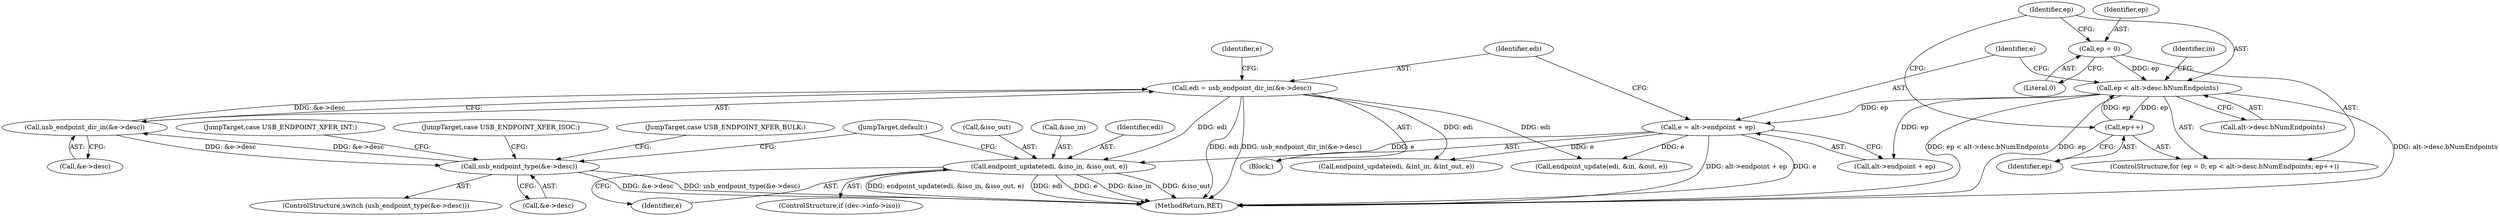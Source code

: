 digraph "0_linux_7c80f9e4a588f1925b07134bb2e3689335f6c6d8@API" {
"1000231" [label="(Call,endpoint_update(edi, &iso_in, &iso_out, e))"];
"1000186" [label="(Call,edi = usb_endpoint_dir_in(&e->desc))"];
"1000188" [label="(Call,usb_endpoint_dir_in(&e->desc))"];
"1000194" [label="(Call,usb_endpoint_type(&e->desc))"];
"1000179" [label="(Call,e = alt->endpoint + ep)"];
"1000167" [label="(Call,ep < alt->desc.bNumEndpoints)"];
"1000174" [label="(Call,ep++)"];
"1000164" [label="(Call,ep = 0)"];
"1000175" [label="(Identifier,ep)"];
"1000195" [label="(Call,&e->desc)"];
"1000180" [label="(Identifier,e)"];
"1000237" [label="(Identifier,e)"];
"1000200" [label="(JumpTarget,case USB_ENDPOINT_XFER_BULK:)"];
"1000235" [label="(Call,&iso_out)"];
"1000168" [label="(Identifier,ep)"];
"1000163" [label="(ControlStructure,for (ep = 0; ep < alt->desc.bNumEndpoints; ep++))"];
"1000186" [label="(Call,edi = usb_endpoint_dir_in(&e->desc))"];
"1000176" [label="(Block,)"];
"1000216" [label="(Call,endpoint_update(edi, &int_in, &int_out, e))"];
"1000233" [label="(Call,&iso_in)"];
"1000164" [label="(Call,ep = 0)"];
"1000232" [label="(Identifier,edi)"];
"1000169" [label="(Call,alt->desc.bNumEndpoints)"];
"1000174" [label="(Call,ep++)"];
"1000209" [label="(JumpTarget,case USB_ENDPOINT_XFER_INT:)"];
"1000165" [label="(Identifier,ep)"];
"1000197" [label="(Identifier,e)"];
"1000429" [label="(MethodReturn,RET)"];
"1000187" [label="(Identifier,edi)"];
"1000189" [label="(Call,&e->desc)"];
"1000193" [label="(ControlStructure,switch (usb_endpoint_type(&e->desc)))"];
"1000238" [label="(JumpTarget,default:)"];
"1000225" [label="(ControlStructure,if (dev->info->iso))"];
"1000201" [label="(Call,endpoint_update(edi, &in, &out, e))"];
"1000231" [label="(Call,endpoint_update(edi, &iso_in, &iso_out, e))"];
"1000167" [label="(Call,ep < alt->desc.bNumEndpoints)"];
"1000224" [label="(JumpTarget,case USB_ENDPOINT_XFER_ISOC:)"];
"1000188" [label="(Call,usb_endpoint_dir_in(&e->desc))"];
"1000166" [label="(Literal,0)"];
"1000243" [label="(Identifier,in)"];
"1000181" [label="(Call,alt->endpoint + ep)"];
"1000194" [label="(Call,usb_endpoint_type(&e->desc))"];
"1000179" [label="(Call,e = alt->endpoint + ep)"];
"1000231" -> "1000225"  [label="AST: "];
"1000231" -> "1000237"  [label="CFG: "];
"1000232" -> "1000231"  [label="AST: "];
"1000233" -> "1000231"  [label="AST: "];
"1000235" -> "1000231"  [label="AST: "];
"1000237" -> "1000231"  [label="AST: "];
"1000238" -> "1000231"  [label="CFG: "];
"1000231" -> "1000429"  [label="DDG: e"];
"1000231" -> "1000429"  [label="DDG: &iso_in"];
"1000231" -> "1000429"  [label="DDG: &iso_out"];
"1000231" -> "1000429"  [label="DDG: endpoint_update(edi, &iso_in, &iso_out, e)"];
"1000231" -> "1000429"  [label="DDG: edi"];
"1000186" -> "1000231"  [label="DDG: edi"];
"1000179" -> "1000231"  [label="DDG: e"];
"1000186" -> "1000176"  [label="AST: "];
"1000186" -> "1000188"  [label="CFG: "];
"1000187" -> "1000186"  [label="AST: "];
"1000188" -> "1000186"  [label="AST: "];
"1000197" -> "1000186"  [label="CFG: "];
"1000186" -> "1000429"  [label="DDG: usb_endpoint_dir_in(&e->desc)"];
"1000186" -> "1000429"  [label="DDG: edi"];
"1000188" -> "1000186"  [label="DDG: &e->desc"];
"1000186" -> "1000201"  [label="DDG: edi"];
"1000186" -> "1000216"  [label="DDG: edi"];
"1000188" -> "1000189"  [label="CFG: "];
"1000189" -> "1000188"  [label="AST: "];
"1000194" -> "1000188"  [label="DDG: &e->desc"];
"1000188" -> "1000194"  [label="DDG: &e->desc"];
"1000194" -> "1000193"  [label="AST: "];
"1000194" -> "1000195"  [label="CFG: "];
"1000195" -> "1000194"  [label="AST: "];
"1000200" -> "1000194"  [label="CFG: "];
"1000209" -> "1000194"  [label="CFG: "];
"1000224" -> "1000194"  [label="CFG: "];
"1000238" -> "1000194"  [label="CFG: "];
"1000194" -> "1000429"  [label="DDG: usb_endpoint_type(&e->desc)"];
"1000194" -> "1000429"  [label="DDG: &e->desc"];
"1000179" -> "1000176"  [label="AST: "];
"1000179" -> "1000181"  [label="CFG: "];
"1000180" -> "1000179"  [label="AST: "];
"1000181" -> "1000179"  [label="AST: "];
"1000187" -> "1000179"  [label="CFG: "];
"1000179" -> "1000429"  [label="DDG: alt->endpoint + ep"];
"1000179" -> "1000429"  [label="DDG: e"];
"1000167" -> "1000179"  [label="DDG: ep"];
"1000179" -> "1000201"  [label="DDG: e"];
"1000179" -> "1000216"  [label="DDG: e"];
"1000167" -> "1000163"  [label="AST: "];
"1000167" -> "1000169"  [label="CFG: "];
"1000168" -> "1000167"  [label="AST: "];
"1000169" -> "1000167"  [label="AST: "];
"1000180" -> "1000167"  [label="CFG: "];
"1000243" -> "1000167"  [label="CFG: "];
"1000167" -> "1000429"  [label="DDG: ep"];
"1000167" -> "1000429"  [label="DDG: alt->desc.bNumEndpoints"];
"1000167" -> "1000429"  [label="DDG: ep < alt->desc.bNumEndpoints"];
"1000174" -> "1000167"  [label="DDG: ep"];
"1000164" -> "1000167"  [label="DDG: ep"];
"1000167" -> "1000174"  [label="DDG: ep"];
"1000167" -> "1000181"  [label="DDG: ep"];
"1000174" -> "1000163"  [label="AST: "];
"1000174" -> "1000175"  [label="CFG: "];
"1000175" -> "1000174"  [label="AST: "];
"1000168" -> "1000174"  [label="CFG: "];
"1000164" -> "1000163"  [label="AST: "];
"1000164" -> "1000166"  [label="CFG: "];
"1000165" -> "1000164"  [label="AST: "];
"1000166" -> "1000164"  [label="AST: "];
"1000168" -> "1000164"  [label="CFG: "];
}
